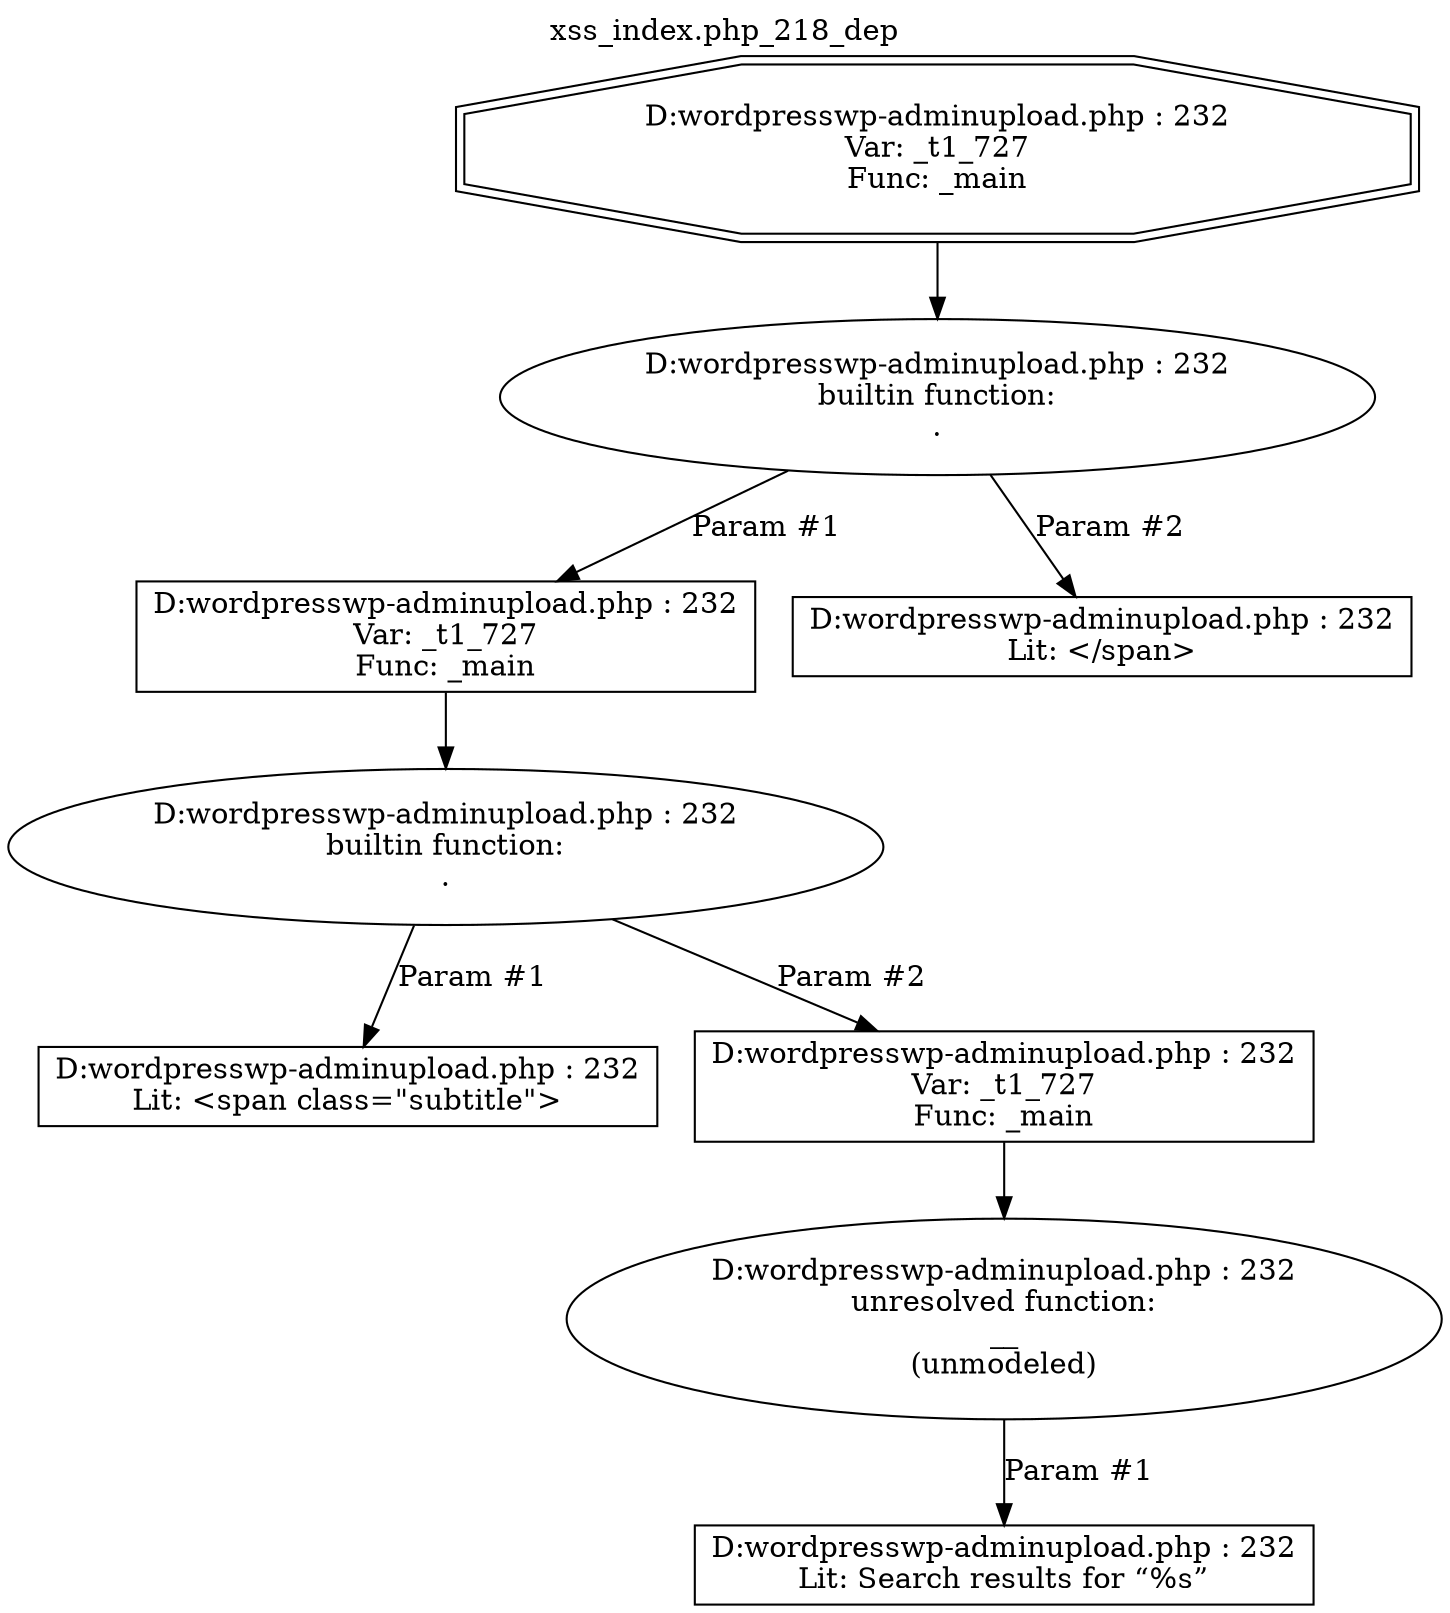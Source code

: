 digraph cfg {
  label="xss_index.php_218_dep";
  labelloc=t;
  n1 [shape=doubleoctagon, label="D:\wordpress\wp-admin\upload.php : 232\nVar: _t1_727\nFunc: _main\n"];
  n2 [shape=ellipse, label="D:\wordpress\wp-admin\upload.php : 232\nbuiltin function:\n.\n"];
  n3 [shape=box, label="D:\wordpress\wp-admin\upload.php : 232\nVar: _t1_727\nFunc: _main\n"];
  n4 [shape=ellipse, label="D:\wordpress\wp-admin\upload.php : 232\nbuiltin function:\n.\n"];
  n5 [shape=box, label="D:\wordpress\wp-admin\upload.php : 232\nLit: <span class=\"subtitle\">\n"];
  n6 [shape=box, label="D:\wordpress\wp-admin\upload.php : 232\nVar: _t1_727\nFunc: _main\n"];
  n7 [shape=ellipse, label="D:\wordpress\wp-admin\upload.php : 232\nunresolved function:\n__\n(unmodeled)\n"];
  n8 [shape=box, label="D:\wordpress\wp-admin\upload.php : 232\nLit: Search results for &#8220;%s&#8221;\n"];
  n9 [shape=box, label="D:\wordpress\wp-admin\upload.php : 232\nLit: </span>\n"];
  n1 -> n2;
  n3 -> n4;
  n4 -> n5[label="Param #1"];
  n4 -> n6[label="Param #2"];
  n6 -> n7;
  n7 -> n8[label="Param #1"];
  n2 -> n3[label="Param #1"];
  n2 -> n9[label="Param #2"];
}
